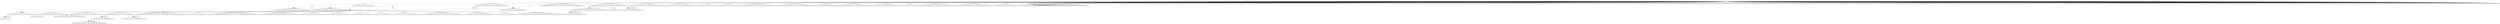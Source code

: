 digraph g {
	"55" -> "56";
	"56" [color=indianred1, style=filled, label="24"];
	"54" -> "55";
	"55" [label="21"];
	"46" -> "47";
	"47" [color=indianred1, style=filled, label="15"];
	"45" -> "46";
	"46" [label="5"];
	"44" -> "45";
	"45" [color=indianred1, style=filled, label="39"];
	"43" -> "44";
	"44" [label="15"];
	"42" -> "43";
	"43" [color=indianred1, style=filled, label="7"];
	"41" -> "42";
	"42" [label="39"];
	"41" -> "48";
	"48" [label="9"];
	"36" -> "37";
	"37" [label="33"];
	"32" -> "33";
	"33" [label="44"];
	"30" -> "31";
	"31" [color=indianred1, style=filled, label="2"];
	"29" -> "30";
	"30" [label="11"];
	"28" -> "29";
	"29" [color=indianred1, style=filled, label="47"];
	"27" -> "28";
	"28" [label="2"];
	"21" -> "22";
	"22" [color=indianred1, style=filled, label="8"];
	"20" -> "21";
	"21" [label="22"];
	"14" -> "15";
	"15" [label="25"];
	"14" -> "16";
	"16" [label="43"];
	"14" -> "17";
	"17" [label="42"];
	"14" -> "18";
	"18" [label="49"];
	"14" -> "19";
	"19" [label="46"];
	"14" -> "20";
	"20" [label="8"];
	"14" -> "23";
	"23" [label="19"];
	"14" -> "24";
	"24" [label="31"];
	"14" -> "25";
	"25" [label="41"];
	"14" -> "26";
	"26" [label="13"];
	"14" -> "27";
	"27" [label="47"];
	"14" -> "32";
	"32" [label="23"];
	"14" -> "34";
	"34" [label="45"];
	"14" -> "35";
	"35" [label="29"];
	"14" -> "36";
	"36" [label="12"];
	"14" -> "38";
	"38" [label="3"];
	"13" -> "14";
	"14" [color=indianred1, style=filled, label="38"];
	"12" -> "13";
	"13" [color=indianred1, style=filled, label="27"];
	"11" -> "12";
	"12" [label="38"];
	"8" -> "9";
	"9" [color=indianred1, style=filled, label="28"];
	"7" -> "8";
	"8" [label="50"];
	"6" -> "7";
	"7" [color=indianred1, style=filled, label="14"];
	"6" -> "10";
	"10" [label="10"];
	"5" -> "6";
	"6" [label="28"];
	"2" -> "3";
	"3" [color=indianred1, style=filled, label="18"];
	"1" -> "2";
	"2" [label="16"];
	"0" -> "1";
	"1" [label="18"];
	"0" -> "4";
	"4" [label="1"];
	"0" -> "5";
	"5" [label="14"];
	"0" -> "11";
	"11" [label="27"];
	"0" -> "39";
	"39" [label="6"];
	"0" -> "40";
	"40" [label="4"];
	"0" -> "41";
	"41" [label="7"];
	"0" -> "49";
	"49" [label="40"];
	"0" -> "50";
	"50" [label="34"];
	"0" -> "51";
	"51" [label="48"];
	"0" -> "52";
	"52" [label="20"];
	"0" -> "53";
	"53" [label="37"];
	"0" -> "54";
	"54" [label="24"];
	"0" -> "57";
	"57" [label="32"];
	"0" -> "58";
	"58" [label="17"];
	"0" -> "59";
	"59" [label="30"];
	"0" -> "60";
	"60" [label="35"];
	"0" -> "61";
	"61" [label="36"];
	"0" -> "62";
	"62" [label="26"];
	"0" [label="germline"];
	"0" -> "cell1";
	"cell1" [shape=box];
	"0" -> "cell2";
	"cell2" [shape=box];
	"8" -> "cell3";
	"cell3" [shape=box];
	"25" -> "cell4";
	"cell4" [shape=box];
	"36" -> "cell5";
	"cell5" [shape=box];
	"0" -> "cell6";
	"cell6" [shape=box];
	"32" -> "cell7";
	"cell7" [shape=box];
	"0" -> "cell8";
	"cell8" [shape=box];
	"22" -> "cell9";
	"cell9" [shape=box];
	"41" -> "cell10";
	"cell10" [shape=box];
	"0" -> "cell11";
	"cell11" [shape=box];
	"0" -> "cell12";
	"cell12" [shape=box];
	"47" -> "cell13";
	"cell13" [shape=box];
	"0" -> "cell14";
	"cell14" [shape=box];
	"31" -> "cell15";
	"cell15" [shape=box];
	"0" -> "cell16";
	"cell16" [shape=box];
	"61" -> "cell17";
	"cell17" [shape=box];
	"0" -> "cell18";
	"cell18" [shape=box];
	"38" -> "cell19";
	"cell19" [shape=box];
	"20" -> "cell20";
	"cell20" [shape=box];
	"28" -> "cell21";
	"cell21" [shape=box];
	"0" -> "cell22";
	"cell22" [shape=box];
	"0" -> "cell23";
	"cell23" [shape=box];
	"0" -> "cell24";
	"cell24" [shape=box];
	"0" -> "cell25";
	"cell25" [shape=box];
	"0" -> "cell26";
	"cell26" [shape=box];
	"16" -> "cell27";
	"cell27" [shape=box];
	"5" -> "cell28";
	"cell28" [shape=box];
	"61" -> "cell29";
	"cell29" [shape=box];
	"0" -> "cell30";
	"cell30" [shape=box];
	"1" -> "cell31";
	"cell31" [shape=box];
	"5" -> "cell32";
	"cell32" [shape=box];
	"0" -> "cell33";
	"cell33" [shape=box];
	"7" -> "cell34";
	"cell34" [shape=box];
	"33" -> "cell35";
	"cell35" [shape=box];
	"56" -> "cell36";
	"cell36" [shape=box];
	"17" -> "cell37";
	"cell37" [shape=box];
	"58" -> "cell38";
	"cell38" [shape=box];
	"49" -> "cell39";
	"cell39" [shape=box];
	"0" -> "cell40";
	"cell40" [shape=box];
	"18" -> "cell41";
	"cell41" [shape=box];
	"51" -> "cell42";
	"cell42" [shape=box];
	"20" -> "cell43";
	"cell43" [shape=box];
	"0" -> "cell44";
	"cell44" [shape=box];
	"0" -> "cell45";
	"cell45" [shape=box];
	"0" -> "cell46";
	"cell46" [shape=box];
	"0" -> "cell47";
	"cell47" [shape=box];
	"41" -> "cell48";
	"cell48" [shape=box];
	"0" -> "cell49";
	"cell49" [shape=box];
	"2" -> "cell50";
	"cell50" [shape=box];
	"20" -> "cell51";
	"cell51" [shape=box];
	"47" -> "cell52";
	"cell52" [shape=box];
	"20" -> "cell53";
	"cell53" [shape=box];
	"0" -> "cell54";
	"cell54" [shape=box];
	"13" -> "cell55";
	"cell55" [shape=box];
	"4" -> "cell56";
	"cell56" [shape=box];
	"41" -> "cell57";
	"cell57" [shape=box];
	"0" -> "cell58";
	"cell58" [shape=box];
	"27" -> "cell59";
	"cell59" [shape=box];
	"0" -> "cell60";
	"cell60" [shape=box];
	"0" -> "cell61";
	"cell61" [shape=box];
	"43" -> "cell62";
	"cell62" [shape=box];
	"57" -> "cell63";
	"cell63" [shape=box];
	"1" -> "cell64";
	"cell64" [shape=box];
	"18" -> "cell65";
	"cell65" [shape=box];
	"0" -> "cell66";
	"cell66" [shape=box];
	"22" -> "cell67";
	"cell67" [shape=box];
	"0" -> "cell68";
	"cell68" [shape=box];
	"3" -> "cell69";
	"cell69" [shape=box];
	"27" -> "cell70";
	"cell70" [shape=box];
	"0" -> "cell71";
	"cell71" [shape=box];
	"51" -> "cell72";
	"cell72" [shape=box];
	"53" -> "cell73";
	"cell73" [shape=box];
	"0" -> "cell74";
	"cell74" [shape=box];
	"36" -> "cell75";
	"cell75" [shape=box];
	"0" -> "cell76";
	"cell76" [shape=box];
	"15" -> "cell77";
	"cell77" [shape=box];
	"0" -> "cell78";
	"cell78" [shape=box];
	"60" -> "cell79";
	"cell79" [shape=box];
	"0" -> "cell80";
	"cell80" [shape=box];
	"22" -> "cell81";
	"cell81" [shape=box];
	"52" -> "cell82";
	"cell82" [shape=box];
	"7" -> "cell83";
	"cell83" [shape=box];
	"0" -> "cell84";
	"cell84" [shape=box];
	"0" -> "cell85";
	"cell85" [shape=box];
	"19" -> "cell86";
	"cell86" [shape=box];
	"0" -> "cell87";
	"cell87" [shape=box];
	"49" -> "cell88";
	"cell88" [shape=box];
	"0" -> "cell89";
	"cell89" [shape=box];
	"0" -> "cell90";
	"cell90" [shape=box];
	"0" -> "cell91";
	"cell91" [shape=box];
	"0" -> "cell92";
	"cell92" [shape=box];
	"0" -> "cell93";
	"cell93" [shape=box];
	"0" -> "cell94";
	"cell94" [shape=box];
	"0" -> "cell95";
	"cell95" [shape=box];
	"0" -> "cell96";
	"cell96" [shape=box];
	"0" -> "cell97";
	"cell97" [shape=box];
	"4" -> "cell98";
	"cell98" [shape=box];
	"59" -> "cell99";
	"cell99" [shape=box];
	"47" -> "cell100";
	"cell100" [shape=box];
	"0" -> "cell101";
	"cell101" [shape=box];
	"62" -> "cell102";
	"cell102" [shape=box];
	"25" -> "cell103";
	"cell103" [shape=box];
	"20" -> "cell104";
	"cell104" [shape=box];
	"35" -> "cell105";
	"cell105" [shape=box];
	"57" -> "cell106";
	"cell106" [shape=box];
	"56" -> "cell107";
	"cell107" [shape=box];
	"50" -> "cell108";
	"cell108" [shape=box];
	"0" -> "cell109";
	"cell109" [shape=box];
	"0" -> "cell110";
	"cell110" [shape=box];
	"40" -> "cell111";
	"cell111" [shape=box];
	"0" -> "cell112";
	"cell112" [shape=box];
	"34" -> "cell113";
	"cell113" [shape=box];
	"4" -> "cell114";
	"cell114" [shape=box];
	"33" -> "cell115";
	"cell115" [shape=box];
	"45" -> "cell116";
	"cell116" [shape=box];
	"0" -> "cell117";
	"cell117" [shape=box];
	"0" -> "cell118";
	"cell118" [shape=box];
	"4" -> "cell119";
	"cell119" [shape=box];
	"0" -> "cell120";
	"cell120" [shape=box];
	"0" -> "cell121";
	"cell121" [shape=box];
	"0" -> "cell122";
	"cell122" [shape=box];
	"8" -> "cell123";
	"cell123" [shape=box];
	"41" -> "cell124";
	"cell124" [shape=box];
	"0" -> "cell125";
	"cell125" [shape=box];
	"0" -> "cell126";
	"cell126" [shape=box];
	"0" -> "cell127";
	"cell127" [shape=box];
	"38" -> "cell128";
	"cell128" [shape=box];
	"7" -> "cell129";
	"cell129" [shape=box];
	"0" -> "cell130";
	"cell130" [shape=box];
	"37" -> "cell131";
	"cell131" [shape=box];
	"0" -> "cell132";
	"cell132" [shape=box];
	"32" -> "cell133";
	"cell133" [shape=box];
	"0" -> "cell134";
	"cell134" [shape=box];
	"0" -> "cell135";
	"cell135" [shape=box];
	"48" -> "cell136";
	"cell136" [shape=box];
	"0" -> "cell137";
	"cell137" [shape=box];
	"0" -> "cell138";
	"cell138" [shape=box];
	"39" -> "cell139";
	"cell139" [shape=box];
	"7" -> "cell140";
	"cell140" [shape=box];
	"9" -> "cell141";
	"cell141" [shape=box];
	"50" -> "cell142";
	"cell142" [shape=box];
	"33" -> "cell143";
	"cell143" [shape=box];
	"60" -> "cell144";
	"cell144" [shape=box];
	"24" -> "cell145";
	"cell145" [shape=box];
	"0" -> "cell146";
	"cell146" [shape=box];
	"0" -> "cell147";
	"cell147" [shape=box];
	"38" -> "cell148";
	"cell148" [shape=box];
	"0" -> "cell149";
	"cell149" [shape=box];
	"13" -> "cell150";
	"cell150" [shape=box];
	"0" -> "cell151";
	"cell151" [shape=box];
	"1" -> "cell152";
	"cell152" [shape=box];
	"0" -> "cell153";
	"cell153" [shape=box];
	"0" -> "cell154";
	"cell154" [shape=box];
	"19" -> "cell155";
	"cell155" [shape=box];
	"53" -> "cell156";
	"cell156" [shape=box];
	"19" -> "cell157";
	"cell157" [shape=box];
	"61" -> "cell158";
	"cell158" [shape=box];
	"0" -> "cell159";
	"cell159" [shape=box];
	"0" -> "cell160";
	"cell160" [shape=box];
	"53" -> "cell161";
	"cell161" [shape=box];
	"0" -> "cell162";
	"cell162" [shape=box];
	"0" -> "cell163";
	"cell163" [shape=box];
	"58" -> "cell164";
	"cell164" [shape=box];
	"31" -> "cell165";
	"cell165" [shape=box];
	"0" -> "cell166";
	"cell166" [shape=box];
	"0" -> "cell167";
	"cell167" [shape=box];
	"0" -> "cell168";
	"cell168" [shape=box];
	"15" -> "cell169";
	"cell169" [shape=box];
	"0" -> "cell170";
	"cell170" [shape=box];
	"0" -> "cell171";
	"cell171" [shape=box];
	"0" -> "cell172";
	"cell172" [shape=box];
	"56" -> "cell173";
	"cell173" [shape=box];
	"0" -> "cell174";
	"cell174" [shape=box];
	"0" -> "cell175";
	"cell175" [shape=box];
	"0" -> "cell176";
	"cell176" [shape=box];
	"50" -> "cell177";
	"cell177" [shape=box];
	"34" -> "cell178";
	"cell178" [shape=box];
	"0" -> "cell179";
	"cell179" [shape=box];
	"4" -> "cell180";
	"cell180" [shape=box];
	"0" -> "cell181";
	"cell181" [shape=box];
	"0" -> "cell182";
	"cell182" [shape=box];
	"11" -> "cell183";
	"cell183" [shape=box];
	"17" -> "cell184";
	"cell184" [shape=box];
	"0" -> "cell185";
	"cell185" [shape=box];
	"52" -> "cell186";
	"cell186" [shape=box];
	"6" -> "cell187";
	"cell187" [shape=box];
	"45" -> "cell188";
	"cell188" [shape=box];
	"0" -> "cell189";
	"cell189" [shape=box];
	"0" -> "cell190";
	"cell190" [shape=box];
	"22" -> "cell191";
	"cell191" [shape=box];
	"16" -> "cell192";
	"cell192" [shape=box];
	"15" -> "cell193";
	"cell193" [shape=box];
	"0" -> "cell194";
	"cell194" [shape=box];
	"48" -> "cell195";
	"cell195" [shape=box];
	"0" -> "cell196";
	"cell196" [shape=box];
	"0" -> "cell197";
	"cell197" [shape=box];
	"16" -> "cell198";
	"cell198" [shape=box];
	"0" -> "cell199";
	"cell199" [shape=box];
	"0" -> "cell200";
	"cell200" [shape=box];
	"0" -> "cell201";
	"cell201" [shape=box];
	"60" -> "cell202";
	"cell202" [shape=box];
	"54" -> "cell203";
	"cell203" [shape=box];
	"35" -> "cell204";
	"cell204" [shape=box];
	"0" -> "cell205";
	"cell205" [shape=box];
	"39" -> "cell206";
	"cell206" [shape=box];
	"20" -> "cell207";
	"cell207" [shape=box];
	"16" -> "cell208";
	"cell208" [shape=box];
	"0" -> "cell209";
	"cell209" [shape=box];
	"26" -> "cell210";
	"cell210" [shape=box];
	"0" -> "cell211";
	"cell211" [shape=box];
	"0" -> "cell212";
	"cell212" [shape=box];
	"0" -> "cell213";
	"cell213" [shape=box];
	"0" -> "cell214";
	"cell214" [shape=box];
	"0" -> "cell215";
	"cell215" [shape=box];
	"31" -> "cell216";
	"cell216" [shape=box];
	"31" -> "cell217";
	"cell217" [shape=box];
	"0" -> "cell218";
	"cell218" [shape=box];
	"0" -> "cell219";
	"cell219" [shape=box];
	"0" -> "cell220";
	"cell220" [shape=box];
	"0" -> "cell221";
	"cell221" [shape=box];
	"0" -> "cell222";
	"cell222" [shape=box];
	"15" -> "cell223";
	"cell223" [shape=box];
	"37" -> "cell224";
	"cell224" [shape=box];
	"0" -> "cell225";
	"cell225" [shape=box];
	"57" -> "cell226";
	"cell226" [shape=box];
	"0" -> "cell227";
	"cell227" [shape=box];
	"0" -> "cell228";
	"cell228" [shape=box];
	"0" -> "cell229";
	"cell229" [shape=box];
	"0" -> "cell230";
	"cell230" [shape=box];
	"52" -> "cell231";
	"cell231" [shape=box];
	"45" -> "cell232";
	"cell232" [shape=box];
	"0" -> "cell233";
	"cell233" [shape=box];
	"0" -> "cell234";
	"cell234" [shape=box];
	"0" -> "cell235";
	"cell235" [shape=box];
	"17" -> "cell236";
	"cell236" [shape=box];
	"0" -> "cell237";
	"cell237" [shape=box];
	"45" -> "cell238";
	"cell238" [shape=box];
	"0" -> "cell239";
	"cell239" [shape=box];
	"5" -> "cell240";
	"cell240" [shape=box];
	"1" -> "cell241";
	"cell241" [shape=box];
	"49" -> "cell242";
	"cell242" [shape=box];
	"21" -> "cell243";
	"cell243" [shape=box];
	"0" -> "cell244";
	"cell244" [shape=box];
	"0" -> "cell245";
	"cell245" [shape=box];
	"7" -> "cell246";
	"cell246" [shape=box];
	"4" -> "cell247";
	"cell247" [shape=box];
	"0" -> "cell248";
	"cell248" [shape=box];
	"0" -> "cell249";
	"cell249" [shape=box];
	"0" -> "cell250";
	"cell250" [shape=box];
	"50" -> "cell251";
	"cell251" [shape=box];
	"22" -> "cell252";
	"cell252" [shape=box];
	"41" -> "cell253";
	"cell253" [shape=box];
	"58" -> "cell254";
	"cell254" [shape=box];
	"40" -> "cell255";
	"cell255" [shape=box];
	"54" -> "cell256";
	"cell256" [shape=box];
	"0" -> "cell257";
	"cell257" [shape=box];
	"0" -> "cell258";
	"cell258" [shape=box];
	"43" -> "cell259";
	"cell259" [shape=box];
	"0" -> "cell260";
	"cell260" [shape=box];
	"7" -> "cell261";
	"cell261" [shape=box];
	"0" -> "cell262";
	"cell262" [shape=box];
	"25" -> "cell263";
	"cell263" [shape=box];
	"16" -> "cell264";
	"cell264" [shape=box];
	"36" -> "cell265";
	"cell265" [shape=box];
	"33" -> "cell266";
	"cell266" [shape=box];
	"40" -> "cell267";
	"cell267" [shape=box];
	"3" -> "cell268";
	"cell268" [shape=box];
	"9" -> "cell269";
	"cell269" [shape=box];
	"0" -> "cell270";
	"cell270" [shape=box];
	"53" -> "cell271";
	"cell271" [shape=box];
	"0" -> "cell272";
	"cell272" [shape=box];
	"52" -> "cell273";
	"cell273" [shape=box];
	"0" -> "cell274";
	"cell274" [shape=box];
	"38" -> "cell275";
	"cell275" [shape=box];
	"0" -> "cell276";
	"cell276" [shape=box];
	"18" -> "cell277";
	"cell277" [shape=box];
	"5" -> "cell278";
	"cell278" [shape=box];
	"0" -> "cell279";
	"cell279" [shape=box];
	"0" -> "cell280";
	"cell280" [shape=box];
	"26" -> "cell281";
	"cell281" [shape=box];
	"50" -> "cell282";
	"cell282" [shape=box];
	"0" -> "cell283";
	"cell283" [shape=box];
	"5" -> "cell284";
	"cell284" [shape=box];
	"0" -> "cell285";
	"cell285" [shape=box];
	"0" -> "cell286";
	"cell286" [shape=box];
	"59" -> "cell287";
	"cell287" [shape=box];
	"31" -> "cell288";
	"cell288" [shape=box];
	"0" -> "cell289";
	"cell289" [shape=box];
	"26" -> "cell290";
	"cell290" [shape=box];
	"4" -> "cell291";
	"cell291" [shape=box];
	"0" -> "cell292";
	"cell292" [shape=box];
	"36" -> "cell293";
	"cell293" [shape=box];
	"59" -> "cell294";
	"cell294" [shape=box];
	"0" -> "cell295";
	"cell295" [shape=box];
	"26" -> "cell296";
	"cell296" [shape=box];
	"0" -> "cell297";
	"cell297" [shape=box];
	"0" -> "cell298";
	"cell298" [shape=box];
	"0" -> "cell299";
	"cell299" [shape=box];
	"7" -> "cell300";
	"cell300" [shape=box];
	"0" -> "cell301";
	"cell301" [shape=box];
	"0" -> "cell302";
	"cell302" [shape=box];
	"0" -> "cell303";
	"cell303" [shape=box];
	"19" -> "cell304";
	"cell304" [shape=box];
	"24" -> "cell305";
	"cell305" [shape=box];
	"16" -> "cell306";
	"cell306" [shape=box];
	"0" -> "cell307";
	"cell307" [shape=box];
	"0" -> "cell308";
	"cell308" [shape=box];
	"0" -> "cell309";
	"cell309" [shape=box];
	"0" -> "cell310";
	"cell310" [shape=box];
	"0" -> "cell311";
	"cell311" [shape=box];
	"0" -> "cell312";
	"cell312" [shape=box];
	"62" -> "cell313";
	"cell313" [shape=box];
	"0" -> "cell314";
	"cell314" [shape=box];
	"59" -> "cell315";
	"cell315" [shape=box];
	"0" -> "cell316";
	"cell316" [shape=box];
	"0" -> "cell317";
	"cell317" [shape=box];
	"32" -> "cell318";
	"cell318" [shape=box];
	"0" -> "cell319";
	"cell319" [shape=box];
	"26" -> "cell320";
	"cell320" [shape=box];
	"0" -> "cell321";
	"cell321" [shape=box];
	"0" -> "cell322";
	"cell322" [shape=box];
	"0" -> "cell323";
	"cell323" [shape=box];
	"40" -> "cell324";
	"cell324" [shape=box];
	"0" -> "cell325";
	"cell325" [shape=box];
	"0" -> "cell326";
	"cell326" [shape=box];
	"32" -> "cell327";
	"cell327" [shape=box];
	"43" -> "cell328";
	"cell328" [shape=box];
	"0" -> "cell329";
	"cell329" [shape=box];
	"0" -> "cell330";
	"cell330" [shape=box];
	"38" -> "cell331";
	"cell331" [shape=box];
	"41" -> "cell332";
	"cell332" [shape=box];
	"52" -> "cell333";
	"cell333" [shape=box];
	"50" -> "cell334";
	"cell334" [shape=box];
	"0" -> "cell335";
	"cell335" [shape=box];
	"0" -> "cell336";
	"cell336" [shape=box];
	"0" -> "cell337";
	"cell337" [shape=box];
	"0" -> "cell338";
	"cell338" [shape=box];
	"11" -> "cell339";
	"cell339" [shape=box];
	"23" -> "cell340";
	"cell340" [shape=box];
	"0" -> "cell341";
	"cell341" [shape=box];
	"0" -> "cell342";
	"cell342" [shape=box];
	"0" -> "cell343";
	"cell343" [shape=box];
	"11" -> "cell344";
	"cell344" [shape=box];
	"0" -> "cell345";
	"cell345" [shape=box];
	"0" -> "cell346";
	"cell346" [shape=box];
	"0" -> "cell347";
	"cell347" [shape=box];
	"0" -> "cell348";
	"cell348" [shape=box];
	"0" -> "cell349";
	"cell349" [shape=box];
	"23" -> "cell350";
	"cell350" [shape=box];
	"4" -> "cell351";
	"cell351" [shape=box];
	"0" -> "cell352";
	"cell352" [shape=box];
	"43" -> "cell353";
	"cell353" [shape=box];
	"0" -> "cell354";
	"cell354" [shape=box];
	"0" -> "cell355";
	"cell355" [shape=box];
	"0" -> "cell356";
	"cell356" [shape=box];
	"39" -> "cell357";
	"cell357" [shape=box];
	"34" -> "cell358";
	"cell358" [shape=box];
	"49" -> "cell359";
	"cell359" [shape=box];
	"60" -> "cell360";
	"cell360" [shape=box];
	"0" -> "cell361";
	"cell361" [shape=box];
	"1" -> "cell362";
	"cell362" [shape=box];
	"25" -> "cell363";
	"cell363" [shape=box];
	"13" -> "cell364";
	"cell364" [shape=box];
	"60" -> "cell365";
	"cell365" [shape=box];
	"27" -> "cell366";
	"cell366" [shape=box];
	"33" -> "cell367";
	"cell367" [shape=box];
	"59" -> "cell368";
	"cell368" [shape=box];
	"11" -> "cell369";
	"cell369" [shape=box];
	"0" -> "cell370";
	"cell370" [shape=box];
	"0" -> "cell371";
	"cell371" [shape=box];
	"52" -> "cell372";
	"cell372" [shape=box];
	"0" -> "cell373";
	"cell373" [shape=box];
	"16" -> "cell374";
	"cell374" [shape=box];
	"0" -> "cell375";
	"cell375" [shape=box];
	"0" -> "cell376";
	"cell376" [shape=box];
	"0" -> "cell377";
	"cell377" [shape=box];
	"0" -> "cell378";
	"cell378" [shape=box];
	"0" -> "cell379";
	"cell379" [shape=box];
	"0" -> "cell380";
	"cell380" [shape=box];
	"34" -> "cell381";
	"cell381" [shape=box];
	"0" -> "cell382";
	"cell382" [shape=box];
	"50" -> "cell383";
	"cell383" [shape=box];
	"0" -> "cell384";
	"cell384" [shape=box];
	"58" -> "cell385";
	"cell385" [shape=box];
	"34" -> "cell386";
	"cell386" [shape=box];
	"0" -> "cell387";
	"cell387" [shape=box];
	"0" -> "cell388";
	"cell388" [shape=box];
	"34" -> "cell389";
	"cell389" [shape=box];
	"0" -> "cell390";
	"cell390" [shape=box];
	"0" -> "cell391";
	"cell391" [shape=box];
	"0" -> "cell392";
	"cell392" [shape=box];
	"0" -> "cell393";
	"cell393" [shape=box];
	"0" -> "cell394";
	"cell394" [shape=box];
	"0" -> "cell395";
	"cell395" [shape=box];
	"13" -> "cell396";
	"cell396" [shape=box];
	"0" -> "cell397";
	"cell397" [shape=box];
	"0" -> "cell398";
	"cell398" [shape=box];
	"26" -> "cell399";
	"cell399" [shape=box];
	"0" -> "cell400";
	"cell400" [shape=box];
	"0" -> "cell401";
	"cell401" [shape=box];
	"1" -> "cell402";
	"cell402" [shape=box];
	"7" -> "cell403";
	"cell403" [shape=box];
	"16" -> "cell404";
	"cell404" [shape=box];
	"0" -> "cell405";
	"cell405" [shape=box];
	"20" -> "cell406";
	"cell406" [shape=box];
	"0" -> "cell407";
	"cell407" [shape=box];
	"0" -> "cell408";
	"cell408" [shape=box];
	"15" -> "cell409";
	"cell409" [shape=box];
	"0" -> "cell410";
	"cell410" [shape=box];
	"0" -> "cell411";
	"cell411" [shape=box];
	"0" -> "cell412";
	"cell412" [shape=box];
	"35" -> "cell413";
	"cell413" [shape=box];
	"13" -> "cell414";
	"cell414" [shape=box];
	"0" -> "cell415";
	"cell415" [shape=box];
	"0" -> "cell416";
	"cell416" [shape=box];
	"0" -> "cell417";
	"cell417" [shape=box];
	"0" -> "cell418";
	"cell418" [shape=box];
	"0" -> "cell419";
	"cell419" [shape=box];
	"43" -> "cell420";
	"cell420" [shape=box];
	"0" -> "cell421";
	"cell421" [shape=box];
	"0" -> "cell422";
	"cell422" [shape=box];
	"0" -> "cell423";
	"cell423" [shape=box];
	"0" -> "cell424";
	"cell424" [shape=box];
	"0" -> "cell425";
	"cell425" [shape=box];
	"0" -> "cell426";
	"cell426" [shape=box];
	"0" -> "cell427";
	"cell427" [shape=box];
	"0" -> "cell428";
	"cell428" [shape=box];
	"0" -> "cell429";
	"cell429" [shape=box];
	"0" -> "cell430";
	"cell430" [shape=box];
	"0" -> "cell431";
	"cell431" [shape=box];
	"20" -> "cell432";
	"cell432" [shape=box];
	"0" -> "cell433";
	"cell433" [shape=box];
	"17" -> "cell434";
	"cell434" [shape=box];
	"26" -> "cell435";
	"cell435" [shape=box];
	"58" -> "cell436";
	"cell436" [shape=box];
	"31" -> "cell437";
	"cell437" [shape=box];
	"16" -> "cell438";
	"cell438" [shape=box];
	"0" -> "cell439";
	"cell439" [shape=box];
	"1" -> "cell440";
	"cell440" [shape=box];
	"19" -> "cell441";
	"cell441" [shape=box];
	"0" -> "cell442";
	"cell442" [shape=box];
	"0" -> "cell443";
	"cell443" [shape=box];
	"34" -> "cell444";
	"cell444" [shape=box];
	"0" -> "cell445";
	"cell445" [shape=box];
	"27" -> "cell446";
	"cell446" [shape=box];
	"0" -> "cell447";
	"cell447" [shape=box];
	"60" -> "cell448";
	"cell448" [shape=box];
	"38" -> "cell449";
	"cell449" [shape=box];
	"49" -> "cell450";
	"cell450" [shape=box];
	"50" -> "cell451";
	"cell451" [shape=box];
	"18" -> "cell452";
	"cell452" [shape=box];
	"10" -> "cell453";
	"cell453" [shape=box];
	"61" -> "cell454";
	"cell454" [shape=box];
	"0" -> "cell455";
	"cell455" [shape=box];
	"0" -> "cell456";
	"cell456" [shape=box];
	"27" -> "cell457";
	"cell457" [shape=box];
	"0" -> "cell458";
	"cell458" [shape=box];
	"45" -> "cell459";
	"cell459" [shape=box];
	"31" -> "cell460";
	"cell460" [shape=box];
	"7" -> "cell461";
	"cell461" [shape=box];
	"38" -> "cell462";
	"cell462" [shape=box];
	"0" -> "cell463";
	"cell463" [shape=box];
	"15" -> "cell464";
	"cell464" [shape=box];
	"0" -> "cell465";
	"cell465" [shape=box];
	"36" -> "cell466";
	"cell466" [shape=box];
	"11" -> "cell467";
	"cell467" [shape=box];
	"51" -> "cell468";
	"cell468" [shape=box];
	"23" -> "cell469";
	"cell469" [shape=box];
	"17" -> "cell470";
	"cell470" [shape=box];
	"31" -> "cell471";
	"cell471" [shape=box];
	"0" -> "cell472";
	"cell472" [shape=box];
	"17" -> "cell473";
	"cell473" [shape=box];
	"5" -> "cell474";
	"cell474" [shape=box];
	"0" -> "cell475";
	"cell475" [shape=box];
	"22" -> "cell476";
	"cell476" [shape=box];
	"0" -> "cell477";
	"cell477" [shape=box];
	"58" -> "cell478";
	"cell478" [shape=box];
	"0" -> "cell479";
	"cell479" [shape=box];
	"50" -> "cell480";
	"cell480" [shape=box];
	"39" -> "cell481";
	"cell481" [shape=box];
	"5" -> "cell482";
	"cell482" [shape=box];
	"0" -> "cell483";
	"cell483" [shape=box];
	"0" -> "cell484";
	"cell484" [shape=box];
	"25" -> "cell485";
	"cell485" [shape=box];
	"0" -> "cell486";
	"cell486" [shape=box];
	"52" -> "cell487";
	"cell487" [shape=box];
	"0" -> "cell488";
	"cell488" [shape=box];
	"0" -> "cell489";
	"cell489" [shape=box];
	"11" -> "cell490";
	"cell490" [shape=box];
	"0" -> "cell491";
	"cell491" [shape=box];
	"0" -> "cell492";
	"cell492" [shape=box];
	"33" -> "cell493";
	"cell493" [shape=box];
	"0" -> "cell494";
	"cell494" [shape=box];
	"0" -> "cell495";
	"cell495" [shape=box];
	"0" -> "cell496";
	"cell496" [shape=box];
	"0" -> "cell497";
	"cell497" [shape=box];
	"56" -> "cell498";
	"cell498" [shape=box];
	"0" -> "cell499";
	"cell499" [shape=box];
	"0" -> "cell500";
	"cell500" [shape=box];
	"39" -> "cell501";
	"cell501" [shape=box];
	"0" -> "cell502";
	"cell502" [shape=box];
	"0" -> "cell503";
	"cell503" [shape=box];
	"0" -> "cell504";
	"cell504" [shape=box];
	"11" -> "cell505";
	"cell505" [shape=box];
	"0" -> "cell506";
	"cell506" [shape=box];
	"0" -> "cell507";
	"cell507" [shape=box];
	"0" -> "cell508";
	"cell508" [shape=box];
	"0" -> "cell509";
	"cell509" [shape=box];
	"35" -> "cell510";
	"cell510" [shape=box];
	"55" -> "cell511";
	"cell511" [shape=box];
	"0" -> "cell512";
	"cell512" [shape=box];
	"35" -> "cell513";
	"cell513" [shape=box];
	"46" -> "cell514";
	"cell514" [shape=box];
	"25" -> "cell515";
	"cell515" [shape=box];
	"0" -> "cell516";
	"cell516" [shape=box];
	"0" -> "cell517";
	"cell517" [shape=box];
	"0" -> "cell518";
	"cell518" [shape=box];
	"28" -> "cell519";
	"cell519" [shape=box];
	"0" -> "cell520";
	"cell520" [shape=box];
	"43" -> "cell521";
	"cell521" [shape=box];
	"5" -> "cell522";
	"cell522" [shape=box];
	"0" -> "cell523";
	"cell523" [shape=box];
	"5" -> "cell524";
	"cell524" [shape=box];
	"5" -> "cell525";
	"cell525" [shape=box];
	"17" -> "cell526";
	"cell526" [shape=box];
	"0" -> "cell527";
	"cell527" [shape=box];
	"62" -> "cell528";
	"cell528" [shape=box];
	"3" -> "cell529";
	"cell529" [shape=box];
	"0" -> "cell530";
	"cell530" [shape=box];
	"11" -> "cell531";
	"cell531" [shape=box];
	"0" -> "cell532";
	"cell532" [shape=box];
	"0" -> "cell533";
	"cell533" [shape=box];
	"0" -> "cell534";
	"cell534" [shape=box];
	"0" -> "cell535";
	"cell535" [shape=box];
	"0" -> "cell536";
	"cell536" [shape=box];
	"34" -> "cell537";
	"cell537" [shape=box];
	"0" -> "cell538";
	"cell538" [shape=box];
	"0" -> "cell539";
	"cell539" [shape=box];
	"0" -> "cell540";
	"cell540" [shape=box];
	"54" -> "cell541";
	"cell541" [shape=box];
	"0" -> "cell542";
	"cell542" [shape=box];
	"0" -> "cell543";
	"cell543" [shape=box];
	"50" -> "cell544";
	"cell544" [shape=box];
	"0" -> "cell545";
	"cell545" [shape=box];
	"0" -> "cell546";
	"cell546" [shape=box];
	"0" -> "cell547";
	"cell547" [shape=box];
	"0" -> "cell548";
	"cell548" [shape=box];
	"29" -> "cell549";
	"cell549" [shape=box];
	"0" -> "cell550";
	"cell550" [shape=box];
	"0" -> "cell551";
	"cell551" [shape=box];
	"0" -> "cell552";
	"cell552" [shape=box];
	"0" -> "cell553";
	"cell553" [shape=box];
	"49" -> "cell554";
	"cell554" [shape=box];
	"43" -> "cell555";
	"cell555" [shape=box];
	"54" -> "cell556";
	"cell556" [shape=box];
	"0" -> "cell557";
	"cell557" [shape=box];
	"0" -> "cell558";
	"cell558" [shape=box];
	"0" -> "cell559";
	"cell559" [shape=box];
	"0" -> "cell560";
	"cell560" [shape=box];
	"11" -> "cell561";
	"cell561" [shape=box];
	"0" -> "cell562";
	"cell562" [shape=box];
	"0" -> "cell563";
	"cell563" [shape=box];
	"51" -> "cell564";
	"cell564" [shape=box];
	"30" -> "cell565";
	"cell565" [shape=box];
	"11" -> "cell566";
	"cell566" [shape=box];
	"0" -> "cell567";
	"cell567" [shape=box];
	"0" -> "cell568";
	"cell568" [shape=box];
	"41" -> "cell569";
	"cell569" [shape=box];
	"20" -> "cell570";
	"cell570" [shape=box];
	"0" -> "cell571";
	"cell571" [shape=box];
	"56" -> "cell572";
	"cell572" [shape=box];
	"0" -> "cell573";
	"cell573" [shape=box];
	"0" -> "cell574";
	"cell574" [shape=box];
	"29" -> "cell575";
	"cell575" [shape=box];
	"0" -> "cell576";
	"cell576" [shape=box];
	"0" -> "cell577";
	"cell577" [shape=box];
	"0" -> "cell578";
	"cell578" [shape=box];
	"0" -> "cell579";
	"cell579" [shape=box];
	"56" -> "cell580";
	"cell580" [shape=box];
	"0" -> "cell581";
	"cell581" [shape=box];
	"59" -> "cell582";
	"cell582" [shape=box];
	"0" -> "cell583";
	"cell583" [shape=box];
	"0" -> "cell584";
	"cell584" [shape=box];
	"0" -> "cell585";
	"cell585" [shape=box];
	"0" -> "cell586";
	"cell586" [shape=box];
	"13" -> "cell587";
	"cell587" [shape=box];
	"0" -> "cell588";
	"cell588" [shape=box];
	"0" -> "cell589";
	"cell589" [shape=box];
	"0" -> "cell590";
	"cell590" [shape=box];
	"0" -> "cell591";
	"cell591" [shape=box];
	"0" -> "cell592";
	"cell592" [shape=box];
	"20" -> "cell593";
	"cell593" [shape=box];
	"0" -> "cell594";
	"cell594" [shape=box];
	"0" -> "cell595";
	"cell595" [shape=box];
	"0" -> "cell596";
	"cell596" [shape=box];
	"54" -> "cell597";
	"cell597" [shape=box];
	"9" -> "cell598";
	"cell598" [shape=box];
	"54" -> "cell599";
	"cell599" [shape=box];
	"16" -> "cell600";
	"cell600" [shape=box];
	"1" -> "cell601";
	"cell601" [shape=box];
	"0" -> "cell602";
	"cell602" [shape=box];
	"0" -> "cell603";
	"cell603" [shape=box];
	"35" -> "cell604";
	"cell604" [shape=box];
	"4" -> "cell605";
	"cell605" [shape=box];
	"23" -> "cell606";
	"cell606" [shape=box];
	"0" -> "cell607";
	"cell607" [shape=box];
	"43" -> "cell608";
	"cell608" [shape=box];
	"29" -> "cell609";
	"cell609" [shape=box];
	"56" -> "cell610";
	"cell610" [shape=box];
	"0" -> "cell611";
	"cell611" [shape=box];
	"0" -> "cell612";
	"cell612" [shape=box];
	"0" -> "cell613";
	"cell613" [shape=box];
	"9" -> "cell614";
	"cell614" [shape=box];
	"0" -> "cell615";
	"cell615" [shape=box];
	"8" -> "cell616";
	"cell616" [shape=box];
	"0" -> "cell617";
	"cell617" [shape=box];
	"22" -> "cell618";
	"cell618" [shape=box];
	"0" -> "cell619";
	"cell619" [shape=box];
	"62" -> "cell620";
	"cell620" [shape=box];
	"26" -> "cell621";
	"cell621" [shape=box];
	"23" -> "cell622";
	"cell622" [shape=box];
	"25" -> "cell623";
	"cell623" [shape=box];
	"49" -> "cell624";
	"cell624" [shape=box];
	"41" -> "cell625";
	"cell625" [shape=box];
	"0" -> "cell626";
	"cell626" [shape=box];
	"3" -> "cell627";
	"cell627" [shape=box];
	"49" -> "cell628";
	"cell628" [shape=box];
	"57" -> "cell629";
	"cell629" [shape=box];
	"13" -> "cell630";
	"cell630" [shape=box];
	"39" -> "cell631";
	"cell631" [shape=box];
	"9" -> "cell632";
	"cell632" [shape=box];
	"0" -> "cell633";
	"cell633" [shape=box];
	"0" -> "cell634";
	"cell634" [shape=box];
	"0" -> "cell635";
	"cell635" [shape=box];
	"27" -> "cell636";
	"cell636" [shape=box];
	"32" -> "cell637";
	"cell637" [shape=box];
	"0" -> "cell638";
	"cell638" [shape=box];
	"41" -> "cell639";
	"cell639" [shape=box];
	"0" -> "cell640";
	"cell640" [shape=box];
	"53" -> "cell641";
	"cell641" [shape=box];
	"59" -> "cell642";
	"cell642" [shape=box];
	"0" -> "cell643";
	"cell643" [shape=box];
	"58" -> "cell644";
	"cell644" [shape=box];
	"0" -> "cell645";
	"cell645" [shape=box];
	"0" -> "cell646";
	"cell646" [shape=box];
	"59" -> "cell647";
	"cell647" [shape=box];
	"30" -> "cell648";
	"cell648" [shape=box];
	"0" -> "cell649";
	"cell649" [shape=box];
	"0" -> "cell650";
	"cell650" [shape=box];
	"3" -> "cell651";
	"cell651" [shape=box];
	"0" -> "cell652";
	"cell652" [shape=box];
	"51" -> "cell653";
	"cell653" [shape=box];
	"26" -> "cell654";
	"cell654" [shape=box];
	"0" -> "cell655";
	"cell655" [shape=box];
	"0" -> "cell656";
	"cell656" [shape=box];
	"62" -> "cell657";
	"cell657" [shape=box];
	"19" -> "cell658";
	"cell658" [shape=box];
	"49" -> "cell659";
	"cell659" [shape=box];
	"32" -> "cell660";
	"cell660" [shape=box];
	"40" -> "cell661";
	"cell661" [shape=box];
	"58" -> "cell662";
	"cell662" [shape=box];
	"59" -> "cell663";
	"cell663" [shape=box];
	"38" -> "cell664";
	"cell664" [shape=box];
	"0" -> "cell665";
	"cell665" [shape=box];
	"0" -> "cell666";
	"cell666" [shape=box];
	"20" -> "cell667";
	"cell667" [shape=box];
	"58" -> "cell668";
	"cell668" [shape=box];
	"56" -> "cell669";
	"cell669" [shape=box];
	"0" -> "cell670";
	"cell670" [shape=box];
	"32" -> "cell671";
	"cell671" [shape=box];
	"39" -> "cell672";
	"cell672" [shape=box];
	"5" -> "cell673";
	"cell673" [shape=box];
	"50" -> "cell674";
	"cell674" [shape=box];
	"61" -> "cell675";
	"cell675" [shape=box];
	"0" -> "cell676";
	"cell676" [shape=box];
	"26" -> "cell677";
	"cell677" [shape=box];
	"0" -> "cell678";
	"cell678" [shape=box];
	"0" -> "cell679";
	"cell679" [shape=box];
	"18" -> "cell680";
	"cell680" [shape=box];
	"0" -> "cell681";
	"cell681" [shape=box];
	"0" -> "cell682";
	"cell682" [shape=box];
	"20" -> "cell683";
	"cell683" [shape=box];
	"3" -> "cell684";
	"cell684" [shape=box];
	"52" -> "cell685";
	"cell685" [shape=box];
	"0" -> "cell686";
	"cell686" [shape=box];
	"24" -> "cell687";
	"cell687" [shape=box];
	"40" -> "cell688";
	"cell688" [shape=box];
	"58" -> "cell689";
	"cell689" [shape=box];
	"0" -> "cell690";
	"cell690" [shape=box];
	"0" -> "cell691";
	"cell691" [shape=box];
	"0" -> "cell692";
	"cell692" [shape=box];
	"17" -> "cell693";
	"cell693" [shape=box];
	"58" -> "cell694";
	"cell694" [shape=box];
	"33" -> "cell695";
	"cell695" [shape=box];
	"0" -> "cell696";
	"cell696" [shape=box];
	"0" -> "cell697";
	"cell697" [shape=box];
	"13" -> "cell698";
	"cell698" [shape=box];
	"19" -> "cell699";
	"cell699" [shape=box];
	"60" -> "cell700";
	"cell700" [shape=box];
	"25" -> "cell701";
	"cell701" [shape=box];
	"61" -> "cell702";
	"cell702" [shape=box];
	"3" -> "cell703";
	"cell703" [shape=box];
	"17" -> "cell704";
	"cell704" [shape=box];
	"17" -> "cell705";
	"cell705" [shape=box];
	"38" -> "cell706";
	"cell706" [shape=box];
	"0" -> "cell707";
	"cell707" [shape=box];
	"0" -> "cell708";
	"cell708" [shape=box];
	"8" -> "cell709";
	"cell709" [shape=box];
	"0" -> "cell710";
	"cell710" [shape=box];
	"22" -> "cell711";
	"cell711" [shape=box];
	"0" -> "cell712";
	"cell712" [shape=box];
	"50" -> "cell713";
	"cell713" [shape=box];
	"45" -> "cell714";
	"cell714" [shape=box];
	"53" -> "cell715";
	"cell715" [shape=box];
	"0" -> "cell716";
	"cell716" [shape=box];
	"52" -> "cell717";
	"cell717" [shape=box];
	"0" -> "cell718";
	"cell718" [shape=box];
	"0" -> "cell719";
	"cell719" [shape=box];
	"38" -> "cell720";
	"cell720" [shape=box];
	"0" -> "cell721";
	"cell721" [shape=box];
	"22" -> "cell722";
	"cell722" [shape=box];
	"29" -> "cell723";
	"cell723" [shape=box];
	"0" -> "cell724";
	"cell724" [shape=box];
	"58" -> "cell725";
	"cell725" [shape=box];
	"27" -> "cell726";
	"cell726" [shape=box];
	"0" -> "cell727";
	"cell727" [shape=box];
	"0" -> "cell728";
	"cell728" [shape=box];
	"0" -> "cell729";
	"cell729" [shape=box];
	"0" -> "cell730";
	"cell730" [shape=box];
	"49" -> "cell731";
	"cell731" [shape=box];
	"5" -> "cell732";
	"cell732" [shape=box];
	"16" -> "cell733";
	"cell733" [shape=box];
	"0" -> "cell734";
	"cell734" [shape=box];
	"0" -> "cell735";
	"cell735" [shape=box];
	"0" -> "cell736";
	"cell736" [shape=box];
	"21" -> "cell737";
	"cell737" [shape=box];
	"7" -> "cell738";
	"cell738" [shape=box];
	"59" -> "cell739";
	"cell739" [shape=box];
	"56" -> "cell740";
	"cell740" [shape=box];
	"33" -> "cell741";
	"cell741" [shape=box];
	"0" -> "cell742";
	"cell742" [shape=box];
	"0" -> "cell743";
	"cell743" [shape=box];
	"7" -> "cell744";
	"cell744" [shape=box];
	"0" -> "cell745";
	"cell745" [shape=box];
	"0" -> "cell746";
	"cell746" [shape=box];
	"20" -> "cell747";
	"cell747" [shape=box];
	"0" -> "cell748";
	"cell748" [shape=box];
	"0" -> "cell749";
	"cell749" [shape=box];
	"0" -> "cell750";
	"cell750" [shape=box];
	"37" -> "cell751";
	"cell751" [shape=box];
	"0" -> "cell752";
	"cell752" [shape=box];
	"0" -> "cell753";
	"cell753" [shape=box];
	"20" -> "cell754";
	"cell754" [shape=box];
	"0" -> "cell755";
	"cell755" [shape=box];
	"62" -> "cell756";
	"cell756" [shape=box];
	"37" -> "cell757";
	"cell757" [shape=box];
	"0" -> "cell758";
	"cell758" [shape=box];
	"17" -> "cell759";
	"cell759" [shape=box];
	"0" -> "cell760";
	"cell760" [shape=box];
	"16" -> "cell761";
	"cell761" [shape=box];
	"1" -> "cell762";
	"cell762" [shape=box];
	"0" -> "cell763";
	"cell763" [shape=box];
	"0" -> "cell764";
	"cell764" [shape=box];
	"45" -> "cell765";
	"cell765" [shape=box];
	"18" -> "cell766";
	"cell766" [shape=box];
	"38" -> "cell767";
	"cell767" [shape=box];
	"61" -> "cell768";
	"cell768" [shape=box];
	"25" -> "cell769";
	"cell769" [shape=box];
	"0" -> "cell770";
	"cell770" [shape=box];
	"27" -> "cell771";
	"cell771" [shape=box];
	"58" -> "cell772";
	"cell772" [shape=box];
	"0" -> "cell773";
	"cell773" [shape=box];
	"11" -> "cell774";
	"cell774" [shape=box];
	"0" -> "cell775";
	"cell775" [shape=box];
	"0" -> "cell776";
	"cell776" [shape=box];
	"0" -> "cell777";
	"cell777" [shape=box];
	"0" -> "cell778";
	"cell778" [shape=box];
	"17" -> "cell779";
	"cell779" [shape=box];
	"58" -> "cell780";
	"cell780" [shape=box];
	"22" -> "cell781";
	"cell781" [shape=box];
	"51" -> "cell782";
	"cell782" [shape=box];
	"32" -> "cell783";
	"cell783" [shape=box];
	"49" -> "cell784";
	"cell784" [shape=box];
	"0" -> "cell785";
	"cell785" [shape=box];
	"0" -> "cell786";
	"cell786" [shape=box];
	"19" -> "cell787";
	"cell787" [shape=box];
	"50" -> "cell788";
	"cell788" [shape=box];
	"38" -> "cell789";
	"cell789" [shape=box];
	"0" -> "cell790";
	"cell790" [shape=box];
	"11" -> "cell791";
	"cell791" [shape=box];
	"51" -> "cell792";
	"cell792" [shape=box];
	"31" -> "cell793";
	"cell793" [shape=box];
	"17" -> "cell794";
	"cell794" [shape=box];
	"0" -> "cell795";
	"cell795" [shape=box];
	"0" -> "cell796";
	"cell796" [shape=box];
	"7" -> "cell797";
	"cell797" [shape=box];
	"11" -> "cell798";
	"cell798" [shape=box];
	"16" -> "cell799";
	"cell799" [shape=box];
	"31" -> "cell800";
	"cell800" [shape=box];
	"38" -> "cell801";
	"cell801" [shape=box];
	"0" -> "cell802";
	"cell802" [shape=box];
	"11" -> "cell803";
	"cell803" [shape=box];
	"0" -> "cell804";
	"cell804" [shape=box];
	"0" -> "cell805";
	"cell805" [shape=box];
	"32" -> "cell806";
	"cell806" [shape=box];
	"40" -> "cell807";
	"cell807" [shape=box];
	"16" -> "cell808";
	"cell808" [shape=box];
	"50" -> "cell809";
	"cell809" [shape=box];
	"0" -> "cell810";
	"cell810" [shape=box];
	"0" -> "cell811";
	"cell811" [shape=box];
	"45" -> "cell812";
	"cell812" [shape=box];
	"20" -> "cell813";
	"cell813" [shape=box];
	"33" -> "cell814";
	"cell814" [shape=box];
	"0" -> "cell815";
	"cell815" [shape=box];
	"0" -> "cell816";
	"cell816" [shape=box];
	"56" -> "cell817";
	"cell817" [shape=box];
	"52" -> "cell818";
	"cell818" [shape=box];
	"26" -> "cell819";
	"cell819" [shape=box];
	"0" -> "cell820";
	"cell820" [shape=box];
	"31" -> "cell821";
	"cell821" [shape=box];
	"36" -> "cell822";
	"cell822" [shape=box];
	"0" -> "cell823";
	"cell823" [shape=box];
	"0" -> "cell824";
	"cell824" [shape=box];
	"38" -> "cell825";
	"cell825" [shape=box];
	"20" -> "cell826";
	"cell826" [shape=box];
	"49" -> "cell827";
	"cell827" [shape=box];
	"15" -> "cell828";
	"cell828" [shape=box];
	"42" -> "cell829";
	"cell829" [shape=box];
	"34" -> "cell830";
	"cell830" [shape=box];
	"0" -> "cell831";
	"cell831" [shape=box];
	"18" -> "cell832";
	"cell832" [shape=box];
	"17" -> "cell833";
	"cell833" [shape=box];
	"0" -> "cell834";
	"cell834" [shape=box];
	"33" -> "cell835";
	"cell835" [shape=box];
	"0" -> "cell836";
	"cell836" [shape=box];
	"0" -> "cell837";
	"cell837" [shape=box];
	"9" -> "cell838";
	"cell838" [shape=box];
	"0" -> "cell839";
	"cell839" [shape=box];
	"49" -> "cell840";
	"cell840" [shape=box];
	"0" -> "cell841";
	"cell841" [shape=box];
	"61" -> "cell842";
	"cell842" [shape=box];
	"1" -> "cell843";
	"cell843" [shape=box];
	"24" -> "cell844";
	"cell844" [shape=box];
	"0" -> "cell845";
	"cell845" [shape=box];
	"0" -> "cell846";
	"cell846" [shape=box];
	"56" -> "cell847";
	"cell847" [shape=box];
	"0" -> "cell848";
	"cell848" [shape=box];
	"0" -> "cell849";
	"cell849" [shape=box];
	"17" -> "cell850";
	"cell850" [shape=box];
	"0" -> "cell851";
	"cell851" [shape=box];
	"0" -> "cell852";
	"cell852" [shape=box];
	"0" -> "cell853";
	"cell853" [shape=box];
	"4" -> "cell854";
	"cell854" [shape=box];
	"0" -> "cell855";
	"cell855" [shape=box];
	"36" -> "cell856";
	"cell856" [shape=box];
	"0" -> "cell857";
	"cell857" [shape=box];
	"41" -> "cell858";
	"cell858" [shape=box];
	"0" -> "cell859";
	"cell859" [shape=box];
	"0" -> "cell860";
	"cell860" [shape=box];
	"0" -> "cell861";
	"cell861" [shape=box];
	"19" -> "cell862";
	"cell862" [shape=box];
	"0" -> "cell863";
	"cell863" [shape=box];
	"46" -> "cell864";
	"cell864" [shape=box];
	"59" -> "cell865";
	"cell865" [shape=box];
	"53" -> "cell866";
	"cell866" [shape=box];
	"0" -> "cell867";
	"cell867" [shape=box];
	"23" -> "cell868";
	"cell868" [shape=box];
	"0" -> "cell869";
	"cell869" [shape=box];
	"36" -> "cell870";
	"cell870" [shape=box];
	"0" -> "cell871";
	"cell871" [shape=box];
	"36" -> "cell872";
	"cell872" [shape=box];
	"0" -> "cell873";
	"cell873" [shape=box];
	"0" -> "cell874";
	"cell874" [shape=box];
	"0" -> "cell875";
	"cell875" [shape=box];
	"0" -> "cell876";
	"cell876" [shape=box];
	"0" -> "cell877";
	"cell877" [shape=box];
	"53" -> "cell878";
	"cell878" [shape=box];
	"38" -> "cell879";
	"cell879" [shape=box];
	"61" -> "cell880";
	"cell880" [shape=box];
	"0" -> "cell881";
	"cell881" [shape=box];
	"43" -> "cell882";
	"cell882" [shape=box];
	"0" -> "cell883";
	"cell883" [shape=box];
	"61" -> "cell884";
	"cell884" [shape=box];
	"59" -> "cell885";
	"cell885" [shape=box];
	"23" -> "cell886";
	"cell886" [shape=box];
	"0" -> "cell887";
	"cell887" [shape=box];
	"0" -> "cell888";
	"cell888" [shape=box];
	"0" -> "cell889";
	"cell889" [shape=box];
	"61" -> "cell890";
	"cell890" [shape=box];
	"25" -> "cell891";
	"cell891" [shape=box];
	"0" -> "cell892";
	"cell892" [shape=box];
	"33" -> "cell893";
	"cell893" [shape=box];
	"33" -> "cell894";
	"cell894" [shape=box];
	"51" -> "cell895";
	"cell895" [shape=box];
	"0" -> "cell896";
	"cell896" [shape=box];
	"11" -> "cell897";
	"cell897" [shape=box];
	"0" -> "cell898";
	"cell898" [shape=box];
	"0" -> "cell899";
	"cell899" [shape=box];
	"0" -> "cell900";
	"cell900" [shape=box];
	"13" -> "cell901";
	"cell901" [shape=box];
	"9" -> "cell902";
	"cell902" [shape=box];
	"0" -> "cell903";
	"cell903" [shape=box];
	"0" -> "cell904";
	"cell904" [shape=box];
	"27" -> "cell905";
	"cell905" [shape=box];
	"0" -> "cell906";
	"cell906" [shape=box];
	"51" -> "cell907";
	"cell907" [shape=box];
	"0" -> "cell908";
	"cell908" [shape=box];
	"0" -> "cell909";
	"cell909" [shape=box];
	"13" -> "cell910";
	"cell910" [shape=box];
	"62" -> "cell911";
	"cell911" [shape=box];
	"18" -> "cell912";
	"cell912" [shape=box];
	"0" -> "cell913";
	"cell913" [shape=box];
	"2" -> "cell914";
	"cell914" [shape=box];
	"62" -> "cell915";
	"cell915" [shape=box];
	"3" -> "cell916";
	"cell916" [shape=box];
	"59" -> "cell917";
	"cell917" [shape=box];
	"19" -> "cell918";
	"cell918" [shape=box];
	"0" -> "cell919";
	"cell919" [shape=box];
	"0" -> "cell920";
	"cell920" [shape=box];
	"0" -> "cell921";
	"cell921" [shape=box];
	"35" -> "cell922";
	"cell922" [shape=box];
	"0" -> "cell923";
	"cell923" [shape=box];
	"9" -> "cell924";
	"cell924" [shape=box];
	"26" -> "cell925";
	"cell925" [shape=box];
	"0" -> "cell926";
	"cell926" [shape=box];
	"0" -> "cell927";
	"cell927" [shape=box];
	"0" -> "cell928";
	"cell928" [shape=box];
	"0" -> "cell929";
	"cell929" [shape=box];
	"0" -> "cell930";
	"cell930" [shape=box];
	"0" -> "cell931";
	"cell931" [shape=box];
	"29" -> "cell932";
	"cell932" [shape=box];
	"0" -> "cell933";
	"cell933" [shape=box];
	"0" -> "cell934";
	"cell934" [shape=box];
	"57" -> "cell935";
	"cell935" [shape=box];
	"0" -> "cell936";
	"cell936" [shape=box];
	"5" -> "cell937";
	"cell937" [shape=box];
	"34" -> "cell938";
	"cell938" [shape=box];
	"0" -> "cell939";
	"cell939" [shape=box];
	"53" -> "cell940";
	"cell940" [shape=box];
	"32" -> "cell941";
	"cell941" [shape=box];
	"34" -> "cell942";
	"cell942" [shape=box];
	"0" -> "cell943";
	"cell943" [shape=box];
	"26" -> "cell944";
	"cell944" [shape=box];
	"0" -> "cell945";
	"cell945" [shape=box];
	"0" -> "cell946";
	"cell946" [shape=box];
	"15" -> "cell947";
	"cell947" [shape=box];
	"37" -> "cell948";
	"cell948" [shape=box];
	"10" -> "cell949";
	"cell949" [shape=box];
	"27" -> "cell950";
	"cell950" [shape=box];
	"24" -> "cell951";
	"cell951" [shape=box];
	"0" -> "cell952";
	"cell952" [shape=box];
	"27" -> "cell953";
	"cell953" [shape=box];
	"43" -> "cell954";
	"cell954" [shape=box];
	"26" -> "cell955";
	"cell955" [shape=box];
	"0" -> "cell956";
	"cell956" [shape=box];
	"0" -> "cell957";
	"cell957" [shape=box];
	"0" -> "cell958";
	"cell958" [shape=box];
	"0" -> "cell959";
	"cell959" [shape=box];
	"29" -> "cell960";
	"cell960" [shape=box];
	"59" -> "cell961";
	"cell961" [shape=box];
	"0" -> "cell962";
	"cell962" [shape=box];
	"0" -> "cell963";
	"cell963" [shape=box];
	"0" -> "cell964";
	"cell964" [shape=box];
	"0" -> "cell965";
	"cell965" [shape=box];
	"0" -> "cell966";
	"cell966" [shape=box];
	"0" -> "cell967";
	"cell967" [shape=box];
	"24" -> "cell968";
	"cell968" [shape=box];
	"53" -> "cell969";
	"cell969" [shape=box];
	"0" -> "cell970";
	"cell970" [shape=box];
	"0" -> "cell971";
	"cell971" [shape=box];
	"29" -> "cell972";
	"cell972" [shape=box];
	"0" -> "cell973";
	"cell973" [shape=box];
	"40" -> "cell974";
	"cell974" [shape=box];
	"16" -> "cell975";
	"cell975" [shape=box];
	"0" -> "cell976";
	"cell976" [shape=box];
	"0" -> "cell977";
	"cell977" [shape=box];
	"61" -> "cell978";
	"cell978" [shape=box];
	"0" -> "cell979";
	"cell979" [shape=box];
	"0" -> "cell980";
	"cell980" [shape=box];
	"16" -> "cell981";
	"cell981" [shape=box];
	"43" -> "cell982";
	"cell982" [shape=box];
	"0" -> "cell983";
	"cell983" [shape=box];
	"60" -> "cell984";
	"cell984" [shape=box];
	"18" -> "cell985";
	"cell985" [shape=box];
	"0" -> "cell986";
	"cell986" [shape=box];
	"0" -> "cell987";
	"cell987" [shape=box];
	"52" -> "cell988";
	"cell988" [shape=box];
	"45" -> "cell989";
	"cell989" [shape=box];
	"0" -> "cell990";
	"cell990" [shape=box];
	"0" -> "cell991";
	"cell991" [shape=box];
	"0" -> "cell992";
	"cell992" [shape=box];
	"38" -> "cell993";
	"cell993" [shape=box];
	"0" -> "cell994";
	"cell994" [shape=box];
	"0" -> "cell995";
	"cell995" [shape=box];
	"0" -> "cell996";
	"cell996" [shape=box];
	"0" -> "cell997";
	"cell997" [shape=box];
	"0" -> "cell998";
	"cell998" [shape=box];
	"0" -> "cell999";
	"cell999" [shape=box];
	"1" -> "cell1000";
	"cell1000" [shape=box];
	"0" -> "cell1001";
	"cell1001" [shape=box];
	"0" -> "cell1002";
	"cell1002" [shape=box];
	"0" -> "cell1003";
	"cell1003" [shape=box];
	"0" -> "cell1004";
	"cell1004" [shape=box];
	"0" -> "cell1005";
	"cell1005" [shape=box];
	"0" -> "cell1006";
	"cell1006" [shape=box];
	"41" -> "cell1007";
	"cell1007" [shape=box];
	"0" -> "cell1008";
	"cell1008" [shape=box];
	"0" -> "cell1009";
	"cell1009" [shape=box];
	"0" -> "cell1010";
	"cell1010" [shape=box];
	"0" -> "cell1011";
	"cell1011" [shape=box];
	"54" -> "cell1012";
	"cell1012" [shape=box];
	"0" -> "cell1013";
	"cell1013" [shape=box];
	"0" -> "cell1014";
	"cell1014" [shape=box];
	"0" -> "cell1015";
	"cell1015" [shape=box];
	"0" -> "cell1016";
	"cell1016" [shape=box];
	"0" -> "cell1017";
	"cell1017" [shape=box];
	"0" -> "cell1018";
	"cell1018" [shape=box];
	"43" -> "cell1019";
	"cell1019" [shape=box];
	"0" -> "cell1020";
	"cell1020" [shape=box];
	"0" -> "cell1021";
	"cell1021" [shape=box];
	"16" -> "cell1022";
	"cell1022" [shape=box];
	"5" -> "cell1023";
	"cell1023" [shape=box];
	"0" -> "cell1024";
	"cell1024" [shape=box];
	"0" -> "cell1025";
	"cell1025" [shape=box];
	"61" -> "cell1026";
	"cell1026" [shape=box];
	"0" -> "cell1027";
	"cell1027" [shape=box];
	"0" -> "cell1028";
	"cell1028" [shape=box];
	"62" -> "cell1029";
	"cell1029" [shape=box];
	"29" -> "cell1030";
	"cell1030" [shape=box];
	"34" -> "cell1031";
	"cell1031" [shape=box];
	"0" -> "cell1032";
	"cell1032" [shape=box];
	"0" -> "cell1033";
	"cell1033" [shape=box];
	"0" -> "cell1034";
	"cell1034" [shape=box];
	"26" -> "cell1035";
	"cell1035" [shape=box];
	"61" -> "cell1036";
	"cell1036" [shape=box];
	"0" -> "cell1037";
	"cell1037" [shape=box];
	"0" -> "cell1038";
	"cell1038" [shape=box];
	"0" -> "cell1039";
	"cell1039" [shape=box];
	"32" -> "cell1040";
	"cell1040" [shape=box];
	"0" -> "cell1041";
	"cell1041" [shape=box];
	"56" -> "cell1042";
	"cell1042" [shape=box];
	"0" -> "cell1043";
	"cell1043" [shape=box];
	"0" -> "cell1044";
	"cell1044" [shape=box];
	"16" -> "cell1045";
	"cell1045" [shape=box];
	"0" -> "cell1046";
	"cell1046" [shape=box];
	"61" -> "cell1047";
	"cell1047" [shape=box];
	"47" -> "cell1048";
	"cell1048" [shape=box];
	"38" -> "cell1049";
	"cell1049" [shape=box];
	"49" -> "cell1050";
	"cell1050" [shape=box];
	"52" -> "cell1051";
	"cell1051" [shape=box];
	"61" -> "cell1052";
	"cell1052" [shape=box];
	"7" -> "cell1053";
	"cell1053" [shape=box];
	"36" -> "cell1054";
	"cell1054" [shape=box];
	"45" -> "cell1055";
	"cell1055" [shape=box];
	"56" -> "cell1056";
	"cell1056" [shape=box];
	"9" -> "cell1057";
	"cell1057" [shape=box];
	"0" -> "cell1058";
	"cell1058" [shape=box];
	"26" -> "cell1059";
	"cell1059" [shape=box];
	"0" -> "cell1060";
	"cell1060" [shape=box];
	"41" -> "cell1061";
	"cell1061" [shape=box];
	"36" -> "cell1062";
	"cell1062" [shape=box];
	"0" -> "cell1063";
	"cell1063" [shape=box];
	"10" -> "cell1064";
	"cell1064" [shape=box];
	"31" -> "cell1065";
	"cell1065" [shape=box];
	"0" -> "cell1066";
	"cell1066" [shape=box];
	"0" -> "cell1067";
	"cell1067" [shape=box];
	"0" -> "cell1068";
	"cell1068" [shape=box];
	"20" -> "cell1069";
	"cell1069" [shape=box];
	"11" -> "cell1070";
	"cell1070" [shape=box];
	"54" -> "cell1071";
	"cell1071" [shape=box];
	"43" -> "cell1072";
	"cell1072" [shape=box];
	"0" -> "cell1073";
	"cell1073" [shape=box];
	"0" -> "cell1074";
	"cell1074" [shape=box];
	"0" -> "cell1075";
	"cell1075" [shape=box];
	"53" -> "cell1076";
	"cell1076" [shape=box];
	"2" -> "cell1077";
	"cell1077" [shape=box];
	"0" -> "cell1078";
	"cell1078" [shape=box];
	"0" -> "cell1079";
	"cell1079" [shape=box];
	"0" -> "cell1080";
	"cell1080" [shape=box];
	"0" -> "cell1081";
	"cell1081" [shape=box];
	"62" -> "cell1082";
	"cell1082" [shape=box];
	"16" -> "cell1083";
	"cell1083" [shape=box];
	"23" -> "cell1084";
	"cell1084" [shape=box];
	"7" -> "cell1085";
	"cell1085" [shape=box];
	"57" -> "cell1086";
	"cell1086" [shape=box];
	"31" -> "cell1087";
	"cell1087" [shape=box];
	"0" -> "cell1088";
	"cell1088" [shape=box];
	"1" -> "cell1089";
	"cell1089" [shape=box];
	"0" -> "cell1090";
	"cell1090" [shape=box];
	"24" -> "cell1091";
	"cell1091" [shape=box];
	"0" -> "cell1092";
	"cell1092" [shape=box];
	"3" -> "cell1093";
	"cell1093" [shape=box];
	"60" -> "cell1094";
	"cell1094" [shape=box];
	"4" -> "cell1095";
	"cell1095" [shape=box];
	"20" -> "cell1096";
	"cell1096" [shape=box];
	"0" -> "cell1097";
	"cell1097" [shape=box];
	"0" -> "cell1098";
	"cell1098" [shape=box];
	"32" -> "cell1099";
	"cell1099" [shape=box];
	"4" -> "cell1100";
	"cell1100" [shape=box];
	labelloc="t";
	label="Confidence score: -2127.790130";
}
